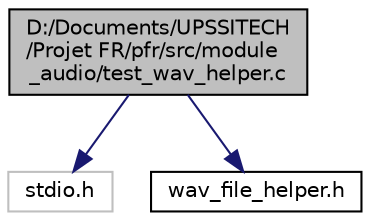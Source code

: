 digraph "D:/Documents/UPSSITECH/Projet FR/pfr/src/module_audio/test_wav_helper.c"
{
  edge [fontname="Helvetica",fontsize="10",labelfontname="Helvetica",labelfontsize="10"];
  node [fontname="Helvetica",fontsize="10",shape=record];
  Node0 [label="D:/Documents/UPSSITECH\l/Projet FR/pfr/src/module\l_audio/test_wav_helper.c",height=0.2,width=0.4,color="black", fillcolor="grey75", style="filled", fontcolor="black"];
  Node0 -> Node1 [color="midnightblue",fontsize="10",style="solid",fontname="Helvetica"];
  Node1 [label="stdio.h",height=0.2,width=0.4,color="grey75", fillcolor="white", style="filled"];
  Node0 -> Node2 [color="midnightblue",fontsize="10",style="solid",fontname="Helvetica"];
  Node2 [label="wav_file_helper.h",height=0.2,width=0.4,color="black", fillcolor="white", style="filled",URL="$wav__file__helper_8h.html",tooltip="Petit outil permettant de récupérer des informations présentes dans l&#39;entête du fichier au format WAV..."];
}
